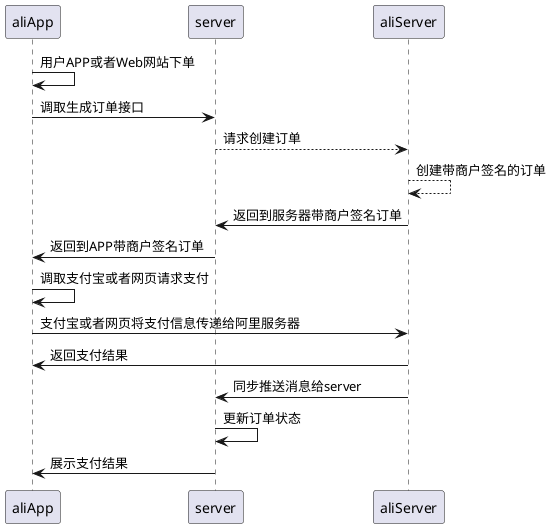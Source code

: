 @startuml
aliApp-> aliApp:用户APP或者Web网站下单
aliApp-> server: 调取生成订单接口
server --> aliServer: 请求创建订单
aliServer --> aliServer: 创建带商户签名的订单
aliServer->server:返回到服务器带商户签名订单
server->aliApp: 返回到APP带商户签名订单
aliApp->aliApp: 调取支付宝或者网页请求支付
aliApp->aliServer: 支付宝或者网页将支付信息传递给阿里服务器
aliServer->aliApp:返回支付结果
aliServer->server:同步推送消息给server
server->server:更新订单状态
server->aliApp:展示支付结果
@enduml